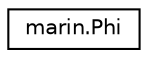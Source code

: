 digraph "Graphical Class Hierarchy"
{
 // LATEX_PDF_SIZE
  edge [fontname="Helvetica",fontsize="10",labelfontname="Helvetica",labelfontsize="10"];
  node [fontname="Helvetica",fontsize="10",shape=record];
  rankdir="LR";
  Node0 [label="marin.Phi",height=0.2,width=0.4,color="black", fillcolor="white", style="filled",URL="$dc/d56/classmarin_1_1Phi.html",tooltip=" "];
}
